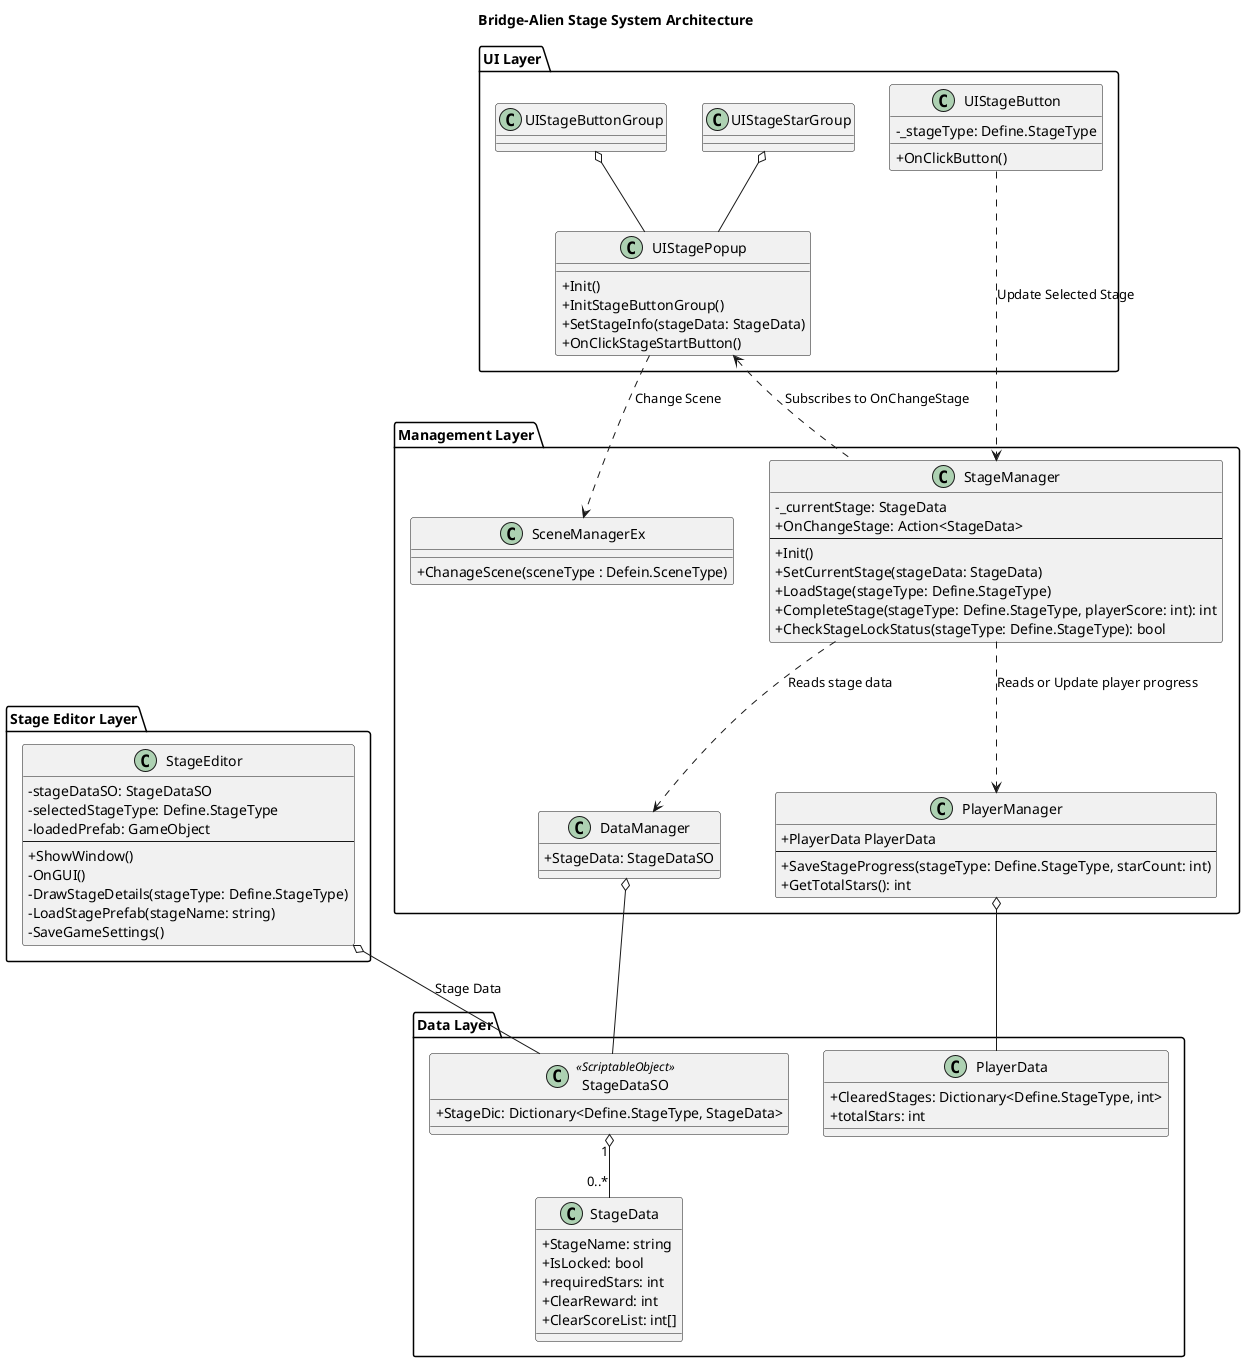 @startuml
title Bridge-Alien Stage System Architecture

skinparam classAttributeIconSize 0

package "UI Layer" {

    class UIStagePopup {
        + Init()
        ' 스테이지 초기화
        + InitStageButtonGroup() 
        + SetStageInfo(stageData: StageData)
        + OnClickStageStartButton()
    }

    class UIStageButtonGroup{

    }

    class UIStageButton {
        - _stageType: Define.StageType
        + OnClickButton()
    }

    class UIStageStarGroup{

    }
}

package "Management Layer" {
    class SceneManagerEx {
        + ChanageScene(sceneType : Defein.SceneType)
    }

    class StageManager {
        - _currentStage: StageData
        + OnChangeStage: Action<StageData>
        --
        + Init()
        + SetCurrentStage(stageData: StageData)
        + LoadStage(stageType: Define.StageType)
        + CompleteStage(stageType: Define.StageType, playerScore: int): int
        + CheckStageLockStatus(stageType: Define.StageType): bool
    }

    class PlayerManager {
        + PlayerData PlayerData
        --
        + SaveStageProgress(stageType: Define.StageType, starCount: int)
        + GetTotalStars(): int
    }
    
    class DataManager {
      + StageData: StageDataSO
    }
}

package "Data Layer" {
    class PlayerData {
        + ClearedStages: Dictionary<Define.StageType, int>
        + totalStars: int
    }

    class StageDataSO <<ScriptableObject>> {
        + StageDic: Dictionary<Define.StageType, StageData>
    }

    class StageData {
        + StageName: string
        + IsLocked: bool
        + requiredStars: int
        + ClearReward: int
        + ClearScoreList: int[]
    }
}

package "Stage Editor Layer"{
    class StageEditor{
        - stageDataSO: StageDataSO
        - selectedStageType: Define.StageType
        - loadedPrefab: GameObject
        --
        + ShowWindow()
        - OnGUI()
        - DrawStageDetails(stageType: Define.StageType)
        - LoadStagePrefab(stageName: string)
        - SaveGameSettings()
    }
}

' --- Relationships ---

' Data Dependencies
PlayerManager o-- PlayerData
DataManager o-- StageDataSO
StageDataSO "1" o-- "0..*" StageData

' Inter-Manager Dependencies
' StageManager needs data from other managers
StageManager ..> DataManager : Reads stage data
StageManager ..> PlayerManager : Reads or Update player progress

' UI to Manager Dependencies
UIStagePopup ..> SceneManagerEx : Change Scene
UIStageButton ..> StageManager : Update Selected Stage
UIStageButtonGroup o-- UIStagePopup
UIStageStarGroup o-- UIStagePopup

' Event-based/Callback Dependencies
UIStagePopup <.. StageManager : Subscribes to OnChangeStage

' Stage Editor Dependecies
StageEditor o-- StageDataSO : Stage Data

@enduml
